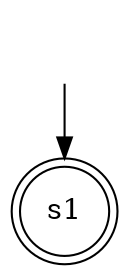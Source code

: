 digraph automaton {
	1 [label=<s1> shape="doublecircle"];
	__init1 [label=<> shape="none"];
	__init1 -> 1;
}
